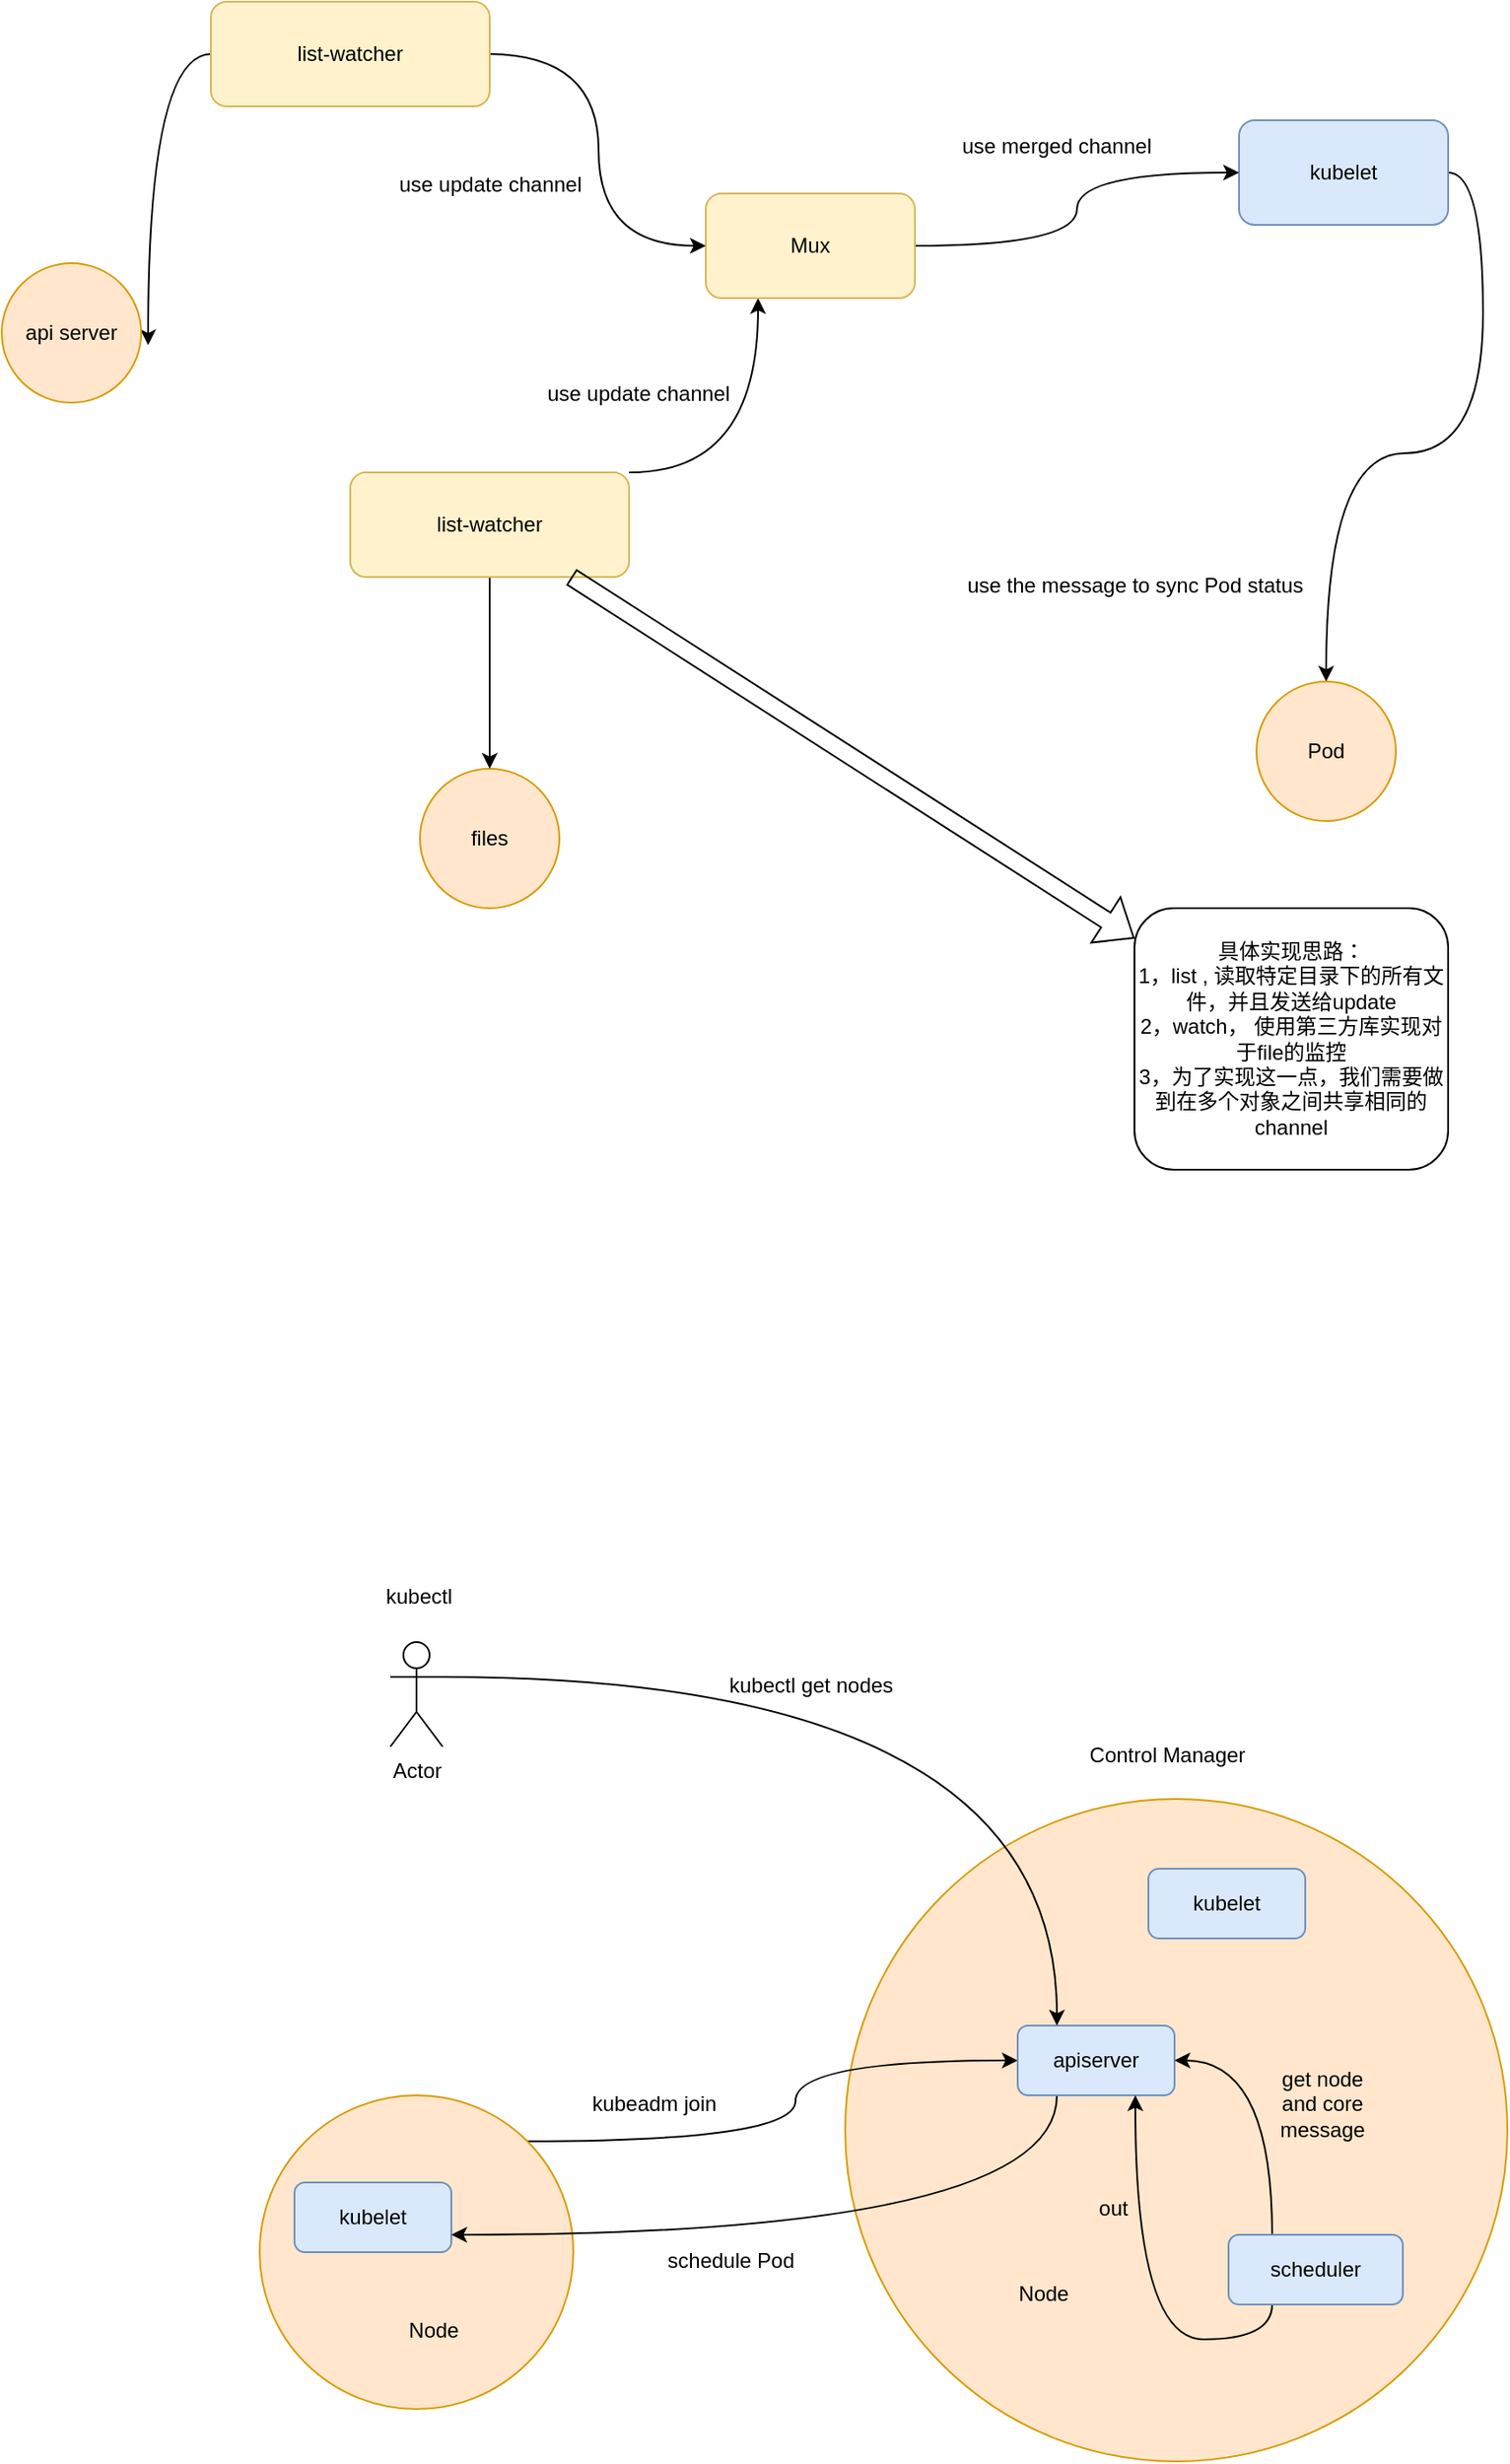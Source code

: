 <mxfile version="21.3.3" type="device">
  <diagram name="第 1 页" id="zCL5YYoa86r6GZOC3r9Z">
    <mxGraphModel dx="1813" dy="685" grid="1" gridSize="10" guides="1" tooltips="1" connect="1" arrows="1" fold="1" page="1" pageScale="1" pageWidth="827" pageHeight="1169" math="0" shadow="0">
      <root>
        <mxCell id="0" />
        <mxCell id="1" parent="0" />
        <mxCell id="1YXgp7df5B8HKHKZny2V-9" style="edgeStyle=orthogonalEdgeStyle;rounded=0;orthogonalLoop=1;jettySize=auto;html=1;exitX=1;exitY=0.5;exitDx=0;exitDy=0;entryX=0.5;entryY=0;entryDx=0;entryDy=0;curved=1;" parent="1" source="1YXgp7df5B8HKHKZny2V-1" target="1YXgp7df5B8HKHKZny2V-8" edge="1">
          <mxGeometry relative="1" as="geometry" />
        </mxCell>
        <mxCell id="1YXgp7df5B8HKHKZny2V-1" value="kubelet" style="rounded=1;whiteSpace=wrap;html=1;fillColor=#dae8fc;strokeColor=#6c8ebf;" parent="1" vertex="1">
          <mxGeometry x="260" y="288" width="120" height="60" as="geometry" />
        </mxCell>
        <mxCell id="1YXgp7df5B8HKHKZny2V-2" value="files" style="ellipse;whiteSpace=wrap;html=1;aspect=fixed;fillColor=#ffe6cc;strokeColor=#d79b00;" parent="1" vertex="1">
          <mxGeometry x="-210" y="660" width="80" height="80" as="geometry" />
        </mxCell>
        <mxCell id="1YXgp7df5B8HKHKZny2V-4" style="edgeStyle=orthogonalEdgeStyle;rounded=0;orthogonalLoop=1;jettySize=auto;html=1;exitX=0.5;exitY=1;exitDx=0;exitDy=0;" parent="1" source="1YXgp7df5B8HKHKZny2V-3" target="1YXgp7df5B8HKHKZny2V-2" edge="1">
          <mxGeometry relative="1" as="geometry" />
        </mxCell>
        <mxCell id="23sN9g0YoFrCvFtjz8Mj-5" style="edgeStyle=orthogonalEdgeStyle;rounded=0;orthogonalLoop=1;jettySize=auto;html=1;entryX=0.25;entryY=1;entryDx=0;entryDy=0;curved=1;" parent="1" target="23sN9g0YoFrCvFtjz8Mj-4" edge="1">
          <mxGeometry relative="1" as="geometry">
            <mxPoint x="-90" y="490" as="sourcePoint" />
          </mxGeometry>
        </mxCell>
        <mxCell id="1YXgp7df5B8HKHKZny2V-3" value="list-watcher" style="rounded=1;whiteSpace=wrap;html=1;fillColor=#fff2cc;strokeColor=#d6b656;" parent="1" vertex="1">
          <mxGeometry x="-250" y="490" width="160" height="60" as="geometry" />
        </mxCell>
        <mxCell id="1YXgp7df5B8HKHKZny2V-6" value="use update channel" style="text;html=1;align=center;verticalAlign=middle;resizable=0;points=[];autosize=1;strokeColor=none;fillColor=none;" parent="1" vertex="1">
          <mxGeometry x="-150" y="430" width="130" height="30" as="geometry" />
        </mxCell>
        <mxCell id="1YXgp7df5B8HKHKZny2V-8" value="Pod" style="ellipse;whiteSpace=wrap;html=1;aspect=fixed;fillColor=#ffe6cc;strokeColor=#d79b00;" parent="1" vertex="1">
          <mxGeometry x="270" y="610" width="80" height="80" as="geometry" />
        </mxCell>
        <mxCell id="1YXgp7df5B8HKHKZny2V-10" value="use the message to sync Pod status" style="text;html=1;align=center;verticalAlign=middle;resizable=0;points=[];autosize=1;strokeColor=none;fillColor=none;" parent="1" vertex="1">
          <mxGeometry x="90" y="540" width="220" height="30" as="geometry" />
        </mxCell>
        <mxCell id="1YXgp7df5B8HKHKZny2V-11" value="" style="shape=flexArrow;endArrow=classic;html=1;rounded=0;" parent="1" source="1YXgp7df5B8HKHKZny2V-3" target="1YXgp7df5B8HKHKZny2V-12" edge="1">
          <mxGeometry width="50" height="50" relative="1" as="geometry">
            <mxPoint x="-120" y="550" as="sourcePoint" />
            <mxPoint x="80" y="770" as="targetPoint" />
          </mxGeometry>
        </mxCell>
        <mxCell id="1YXgp7df5B8HKHKZny2V-12" value="具体实现思路：&lt;br&gt;1，list , 读取特定目录下的所有文件，并且发送给update&lt;br&gt;2，watch， 使用第三方库实现对于file的监控&lt;br&gt;3，为了实现这一点，我们需要做到在多个对象之间共享相同的channel" style="rounded=1;whiteSpace=wrap;html=1;" parent="1" vertex="1">
          <mxGeometry x="200" y="740" width="180" height="150" as="geometry" />
        </mxCell>
        <mxCell id="23sN9g0YoFrCvFtjz8Mj-6" style="edgeStyle=orthogonalEdgeStyle;rounded=0;orthogonalLoop=1;jettySize=auto;html=1;entryX=0;entryY=0.5;entryDx=0;entryDy=0;curved=1;" parent="1" source="23sN9g0YoFrCvFtjz8Mj-4" target="1YXgp7df5B8HKHKZny2V-1" edge="1">
          <mxGeometry relative="1" as="geometry" />
        </mxCell>
        <mxCell id="23sN9g0YoFrCvFtjz8Mj-4" value="Mux" style="rounded=1;whiteSpace=wrap;html=1;fillColor=#fff2cc;strokeColor=#d6b656;" parent="1" vertex="1">
          <mxGeometry x="-46" y="330" width="120" height="60" as="geometry" />
        </mxCell>
        <mxCell id="23sN9g0YoFrCvFtjz8Mj-7" value="use merged channel" style="text;html=1;align=center;verticalAlign=middle;resizable=0;points=[];autosize=1;strokeColor=none;fillColor=none;" parent="1" vertex="1">
          <mxGeometry x="90" y="288" width="130" height="30" as="geometry" />
        </mxCell>
        <mxCell id="23sN9g0YoFrCvFtjz8Mj-12" style="edgeStyle=orthogonalEdgeStyle;rounded=0;orthogonalLoop=1;jettySize=auto;html=1;entryX=1.05;entryY=0.588;entryDx=0;entryDy=0;entryPerimeter=0;curved=1;" parent="1" target="23sN9g0YoFrCvFtjz8Mj-11" edge="1">
          <mxGeometry relative="1" as="geometry">
            <mxPoint x="-330" y="250" as="sourcePoint" />
          </mxGeometry>
        </mxCell>
        <mxCell id="23sN9g0YoFrCvFtjz8Mj-13" style="edgeStyle=orthogonalEdgeStyle;rounded=0;orthogonalLoop=1;jettySize=auto;html=1;entryX=0;entryY=0.5;entryDx=0;entryDy=0;curved=1;" parent="1" target="23sN9g0YoFrCvFtjz8Mj-4" edge="1">
          <mxGeometry relative="1" as="geometry">
            <mxPoint x="-170" y="250" as="sourcePoint" />
          </mxGeometry>
        </mxCell>
        <mxCell id="23sN9g0YoFrCvFtjz8Mj-9" value="list-watcher" style="rounded=1;whiteSpace=wrap;html=1;fillColor=#fff2cc;strokeColor=#d6b656;" parent="1" vertex="1">
          <mxGeometry x="-330" y="220" width="160" height="60" as="geometry" />
        </mxCell>
        <mxCell id="23sN9g0YoFrCvFtjz8Mj-11" value="api server" style="ellipse;whiteSpace=wrap;html=1;aspect=fixed;fillColor=#ffe6cc;strokeColor=#d79b00;" parent="1" vertex="1">
          <mxGeometry x="-450" y="370" width="80" height="80" as="geometry" />
        </mxCell>
        <mxCell id="23sN9g0YoFrCvFtjz8Mj-14" value="use update channel" style="text;html=1;align=center;verticalAlign=middle;resizable=0;points=[];autosize=1;strokeColor=none;fillColor=none;" parent="1" vertex="1">
          <mxGeometry x="-235" y="310" width="130" height="30" as="geometry" />
        </mxCell>
        <mxCell id="6nM9sWBuhtIjnqq_c1J7-2" value="" style="ellipse;whiteSpace=wrap;html=1;aspect=fixed;fillColor=#ffe6cc;strokeColor=#d79b00;" parent="1" vertex="1">
          <mxGeometry x="34" y="1251" width="380" height="380" as="geometry" />
        </mxCell>
        <mxCell id="6nM9sWBuhtIjnqq_c1J7-26" style="edgeStyle=orthogonalEdgeStyle;rounded=0;orthogonalLoop=1;jettySize=auto;html=1;exitX=1;exitY=0;exitDx=0;exitDy=0;curved=1;" parent="1" source="6nM9sWBuhtIjnqq_c1J7-3" target="6nM9sWBuhtIjnqq_c1J7-17" edge="1">
          <mxGeometry relative="1" as="geometry" />
        </mxCell>
        <mxCell id="6nM9sWBuhtIjnqq_c1J7-3" value="" style="ellipse;whiteSpace=wrap;html=1;aspect=fixed;fillColor=#ffe6cc;strokeColor=#d79b00;" parent="1" vertex="1">
          <mxGeometry x="-302" y="1421" width="180" height="180" as="geometry" />
        </mxCell>
        <mxCell id="6nM9sWBuhtIjnqq_c1J7-4" value="kubelet" style="rounded=1;whiteSpace=wrap;html=1;fillColor=#dae8fc;strokeColor=#6c8ebf;" parent="1" vertex="1">
          <mxGeometry x="-282" y="1471" width="90" height="40" as="geometry" />
        </mxCell>
        <mxCell id="6nM9sWBuhtIjnqq_c1J7-10" value="kubelet" style="rounded=1;whiteSpace=wrap;html=1;fillColor=#dae8fc;strokeColor=#6c8ebf;" parent="1" vertex="1">
          <mxGeometry x="208" y="1291" width="90" height="40" as="geometry" />
        </mxCell>
        <mxCell id="6nM9sWBuhtIjnqq_c1J7-11" value="Node" style="text;html=1;strokeColor=none;fillColor=none;align=center;verticalAlign=middle;whiteSpace=wrap;rounded=0;" parent="1" vertex="1">
          <mxGeometry x="-232" y="1541" width="60" height="30" as="geometry" />
        </mxCell>
        <mxCell id="6nM9sWBuhtIjnqq_c1J7-12" value="Node" style="text;html=1;strokeColor=none;fillColor=none;align=center;verticalAlign=middle;whiteSpace=wrap;rounded=0;" parent="1" vertex="1">
          <mxGeometry x="118" y="1520" width="60" height="30" as="geometry" />
        </mxCell>
        <mxCell id="6nM9sWBuhtIjnqq_c1J7-14" value="Control Manager" style="text;html=1;strokeColor=none;fillColor=none;align=center;verticalAlign=middle;whiteSpace=wrap;rounded=0;" parent="1" vertex="1">
          <mxGeometry x="124" y="1211" width="190" height="30" as="geometry" />
        </mxCell>
        <mxCell id="7cXY-ZGYpB19acLYeNwV-3" style="edgeStyle=orthogonalEdgeStyle;rounded=0;orthogonalLoop=1;jettySize=auto;html=1;exitX=0.25;exitY=1;exitDx=0;exitDy=0;entryX=1;entryY=0.75;entryDx=0;entryDy=0;curved=1;" edge="1" parent="1" source="6nM9sWBuhtIjnqq_c1J7-17" target="6nM9sWBuhtIjnqq_c1J7-4">
          <mxGeometry relative="1" as="geometry" />
        </mxCell>
        <mxCell id="6nM9sWBuhtIjnqq_c1J7-17" value="apiserver" style="rounded=1;whiteSpace=wrap;html=1;fillColor=#dae8fc;strokeColor=#6c8ebf;" parent="1" vertex="1">
          <mxGeometry x="133" y="1381" width="90" height="40" as="geometry" />
        </mxCell>
        <mxCell id="6nM9sWBuhtIjnqq_c1J7-27" value="kubeadm join" style="text;html=1;align=center;verticalAlign=middle;resizable=0;points=[];autosize=1;strokeColor=none;fillColor=none;" parent="1" vertex="1">
          <mxGeometry x="-121" y="1411" width="90" height="30" as="geometry" />
        </mxCell>
        <mxCell id="6nM9sWBuhtIjnqq_c1J7-31" style="edgeStyle=orthogonalEdgeStyle;rounded=0;orthogonalLoop=1;jettySize=auto;html=1;exitX=0.25;exitY=0;exitDx=0;exitDy=0;entryX=1;entryY=0.5;entryDx=0;entryDy=0;curved=1;" parent="1" source="6nM9sWBuhtIjnqq_c1J7-28" target="6nM9sWBuhtIjnqq_c1J7-17" edge="1">
          <mxGeometry relative="1" as="geometry" />
        </mxCell>
        <mxCell id="6nM9sWBuhtIjnqq_c1J7-35" style="edgeStyle=orthogonalEdgeStyle;rounded=0;orthogonalLoop=1;jettySize=auto;html=1;exitX=0.25;exitY=1;exitDx=0;exitDy=0;curved=1;entryX=0.75;entryY=1;entryDx=0;entryDy=0;" parent="1" source="6nM9sWBuhtIjnqq_c1J7-28" target="6nM9sWBuhtIjnqq_c1J7-17" edge="1">
          <mxGeometry relative="1" as="geometry" />
        </mxCell>
        <mxCell id="6nM9sWBuhtIjnqq_c1J7-28" value="scheduler" style="rounded=1;whiteSpace=wrap;html=1;fillColor=#dae8fc;strokeColor=#6c8ebf;" parent="1" vertex="1">
          <mxGeometry x="254" y="1501" width="100" height="40" as="geometry" />
        </mxCell>
        <mxCell id="6nM9sWBuhtIjnqq_c1J7-34" value="get node and core message" style="text;html=1;strokeColor=none;fillColor=none;align=center;verticalAlign=middle;whiteSpace=wrap;rounded=0;" parent="1" vertex="1">
          <mxGeometry x="278" y="1411" width="60" height="30" as="geometry" />
        </mxCell>
        <mxCell id="6nM9sWBuhtIjnqq_c1J7-36" value="schedule Pod" style="text;html=1;align=center;verticalAlign=middle;resizable=0;points=[];autosize=1;strokeColor=none;fillColor=none;" parent="1" vertex="1">
          <mxGeometry x="-82" y="1501" width="100" height="30" as="geometry" />
        </mxCell>
        <mxCell id="6nM9sWBuhtIjnqq_c1J7-43" style="edgeStyle=orthogonalEdgeStyle;rounded=0;orthogonalLoop=1;jettySize=auto;html=1;exitX=1;exitY=0.333;exitDx=0;exitDy=0;exitPerimeter=0;entryX=0.25;entryY=0;entryDx=0;entryDy=0;curved=1;" parent="1" source="6nM9sWBuhtIjnqq_c1J7-37" target="6nM9sWBuhtIjnqq_c1J7-17" edge="1">
          <mxGeometry relative="1" as="geometry" />
        </mxCell>
        <mxCell id="6nM9sWBuhtIjnqq_c1J7-37" value="Actor" style="shape=umlActor;verticalLabelPosition=bottom;verticalAlign=top;html=1;outlineConnect=0;" parent="1" vertex="1">
          <mxGeometry x="-227" y="1161" width="30" height="60" as="geometry" />
        </mxCell>
        <mxCell id="6nM9sWBuhtIjnqq_c1J7-38" value="kubectl" style="text;html=1;align=center;verticalAlign=middle;resizable=0;points=[];autosize=1;strokeColor=none;fillColor=none;" parent="1" vertex="1">
          <mxGeometry x="-241" y="1120" width="60" height="30" as="geometry" />
        </mxCell>
        <mxCell id="6nM9sWBuhtIjnqq_c1J7-44" value="kubectl get nodes" style="text;html=1;align=center;verticalAlign=middle;resizable=0;points=[];autosize=1;strokeColor=none;fillColor=none;" parent="1" vertex="1">
          <mxGeometry x="-46" y="1171" width="120" height="30" as="geometry" />
        </mxCell>
        <mxCell id="7cXY-ZGYpB19acLYeNwV-4" value="out" style="text;html=1;strokeColor=none;fillColor=none;align=center;verticalAlign=middle;whiteSpace=wrap;rounded=0;" vertex="1" parent="1">
          <mxGeometry x="158" y="1471" width="60" height="30" as="geometry" />
        </mxCell>
      </root>
    </mxGraphModel>
  </diagram>
</mxfile>
